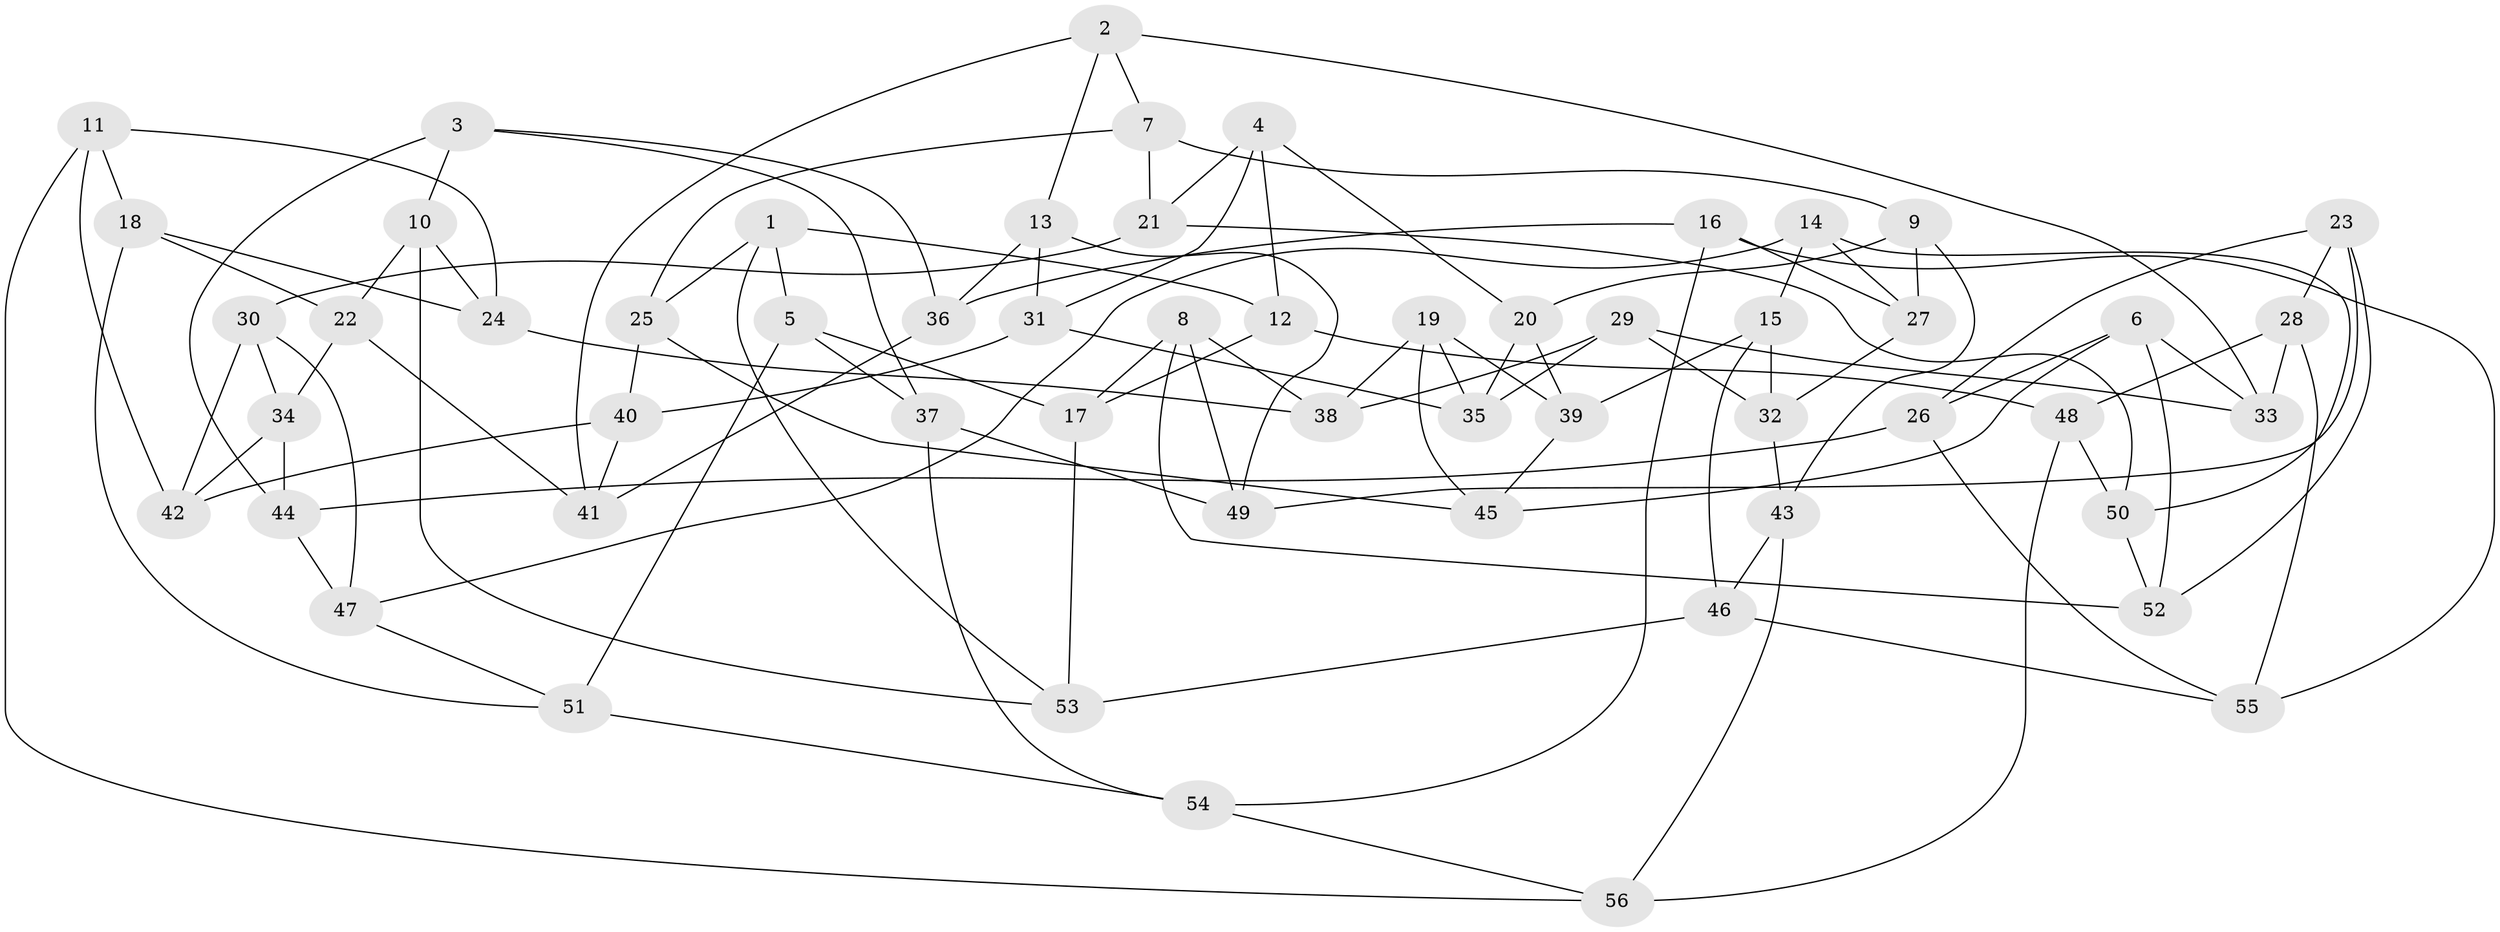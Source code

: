 // coarse degree distribution, {4: 0.6923076923076923, 3: 0.07692307692307693, 5: 0.10256410256410256, 6: 0.07692307692307693, 8: 0.02564102564102564, 7: 0.02564102564102564}
// Generated by graph-tools (version 1.1) at 2025/03/03/04/25 22:03:52]
// undirected, 56 vertices, 112 edges
graph export_dot {
graph [start="1"]
  node [color=gray90,style=filled];
  1;
  2;
  3;
  4;
  5;
  6;
  7;
  8;
  9;
  10;
  11;
  12;
  13;
  14;
  15;
  16;
  17;
  18;
  19;
  20;
  21;
  22;
  23;
  24;
  25;
  26;
  27;
  28;
  29;
  30;
  31;
  32;
  33;
  34;
  35;
  36;
  37;
  38;
  39;
  40;
  41;
  42;
  43;
  44;
  45;
  46;
  47;
  48;
  49;
  50;
  51;
  52;
  53;
  54;
  55;
  56;
  1 -- 25;
  1 -- 53;
  1 -- 12;
  1 -- 5;
  2 -- 33;
  2 -- 41;
  2 -- 7;
  2 -- 13;
  3 -- 10;
  3 -- 44;
  3 -- 36;
  3 -- 37;
  4 -- 21;
  4 -- 12;
  4 -- 20;
  4 -- 31;
  5 -- 17;
  5 -- 51;
  5 -- 37;
  6 -- 26;
  6 -- 52;
  6 -- 45;
  6 -- 33;
  7 -- 9;
  7 -- 21;
  7 -- 25;
  8 -- 38;
  8 -- 17;
  8 -- 49;
  8 -- 52;
  9 -- 20;
  9 -- 43;
  9 -- 27;
  10 -- 24;
  10 -- 22;
  10 -- 53;
  11 -- 42;
  11 -- 24;
  11 -- 56;
  11 -- 18;
  12 -- 48;
  12 -- 17;
  13 -- 31;
  13 -- 36;
  13 -- 49;
  14 -- 47;
  14 -- 50;
  14 -- 15;
  14 -- 27;
  15 -- 32;
  15 -- 39;
  15 -- 46;
  16 -- 36;
  16 -- 54;
  16 -- 55;
  16 -- 27;
  17 -- 53;
  18 -- 51;
  18 -- 24;
  18 -- 22;
  19 -- 35;
  19 -- 38;
  19 -- 45;
  19 -- 39;
  20 -- 35;
  20 -- 39;
  21 -- 50;
  21 -- 30;
  22 -- 41;
  22 -- 34;
  23 -- 52;
  23 -- 49;
  23 -- 28;
  23 -- 26;
  24 -- 38;
  25 -- 45;
  25 -- 40;
  26 -- 55;
  26 -- 44;
  27 -- 32;
  28 -- 33;
  28 -- 55;
  28 -- 48;
  29 -- 32;
  29 -- 33;
  29 -- 38;
  29 -- 35;
  30 -- 42;
  30 -- 47;
  30 -- 34;
  31 -- 40;
  31 -- 35;
  32 -- 43;
  34 -- 42;
  34 -- 44;
  36 -- 41;
  37 -- 54;
  37 -- 49;
  39 -- 45;
  40 -- 41;
  40 -- 42;
  43 -- 56;
  43 -- 46;
  44 -- 47;
  46 -- 55;
  46 -- 53;
  47 -- 51;
  48 -- 50;
  48 -- 56;
  50 -- 52;
  51 -- 54;
  54 -- 56;
}
